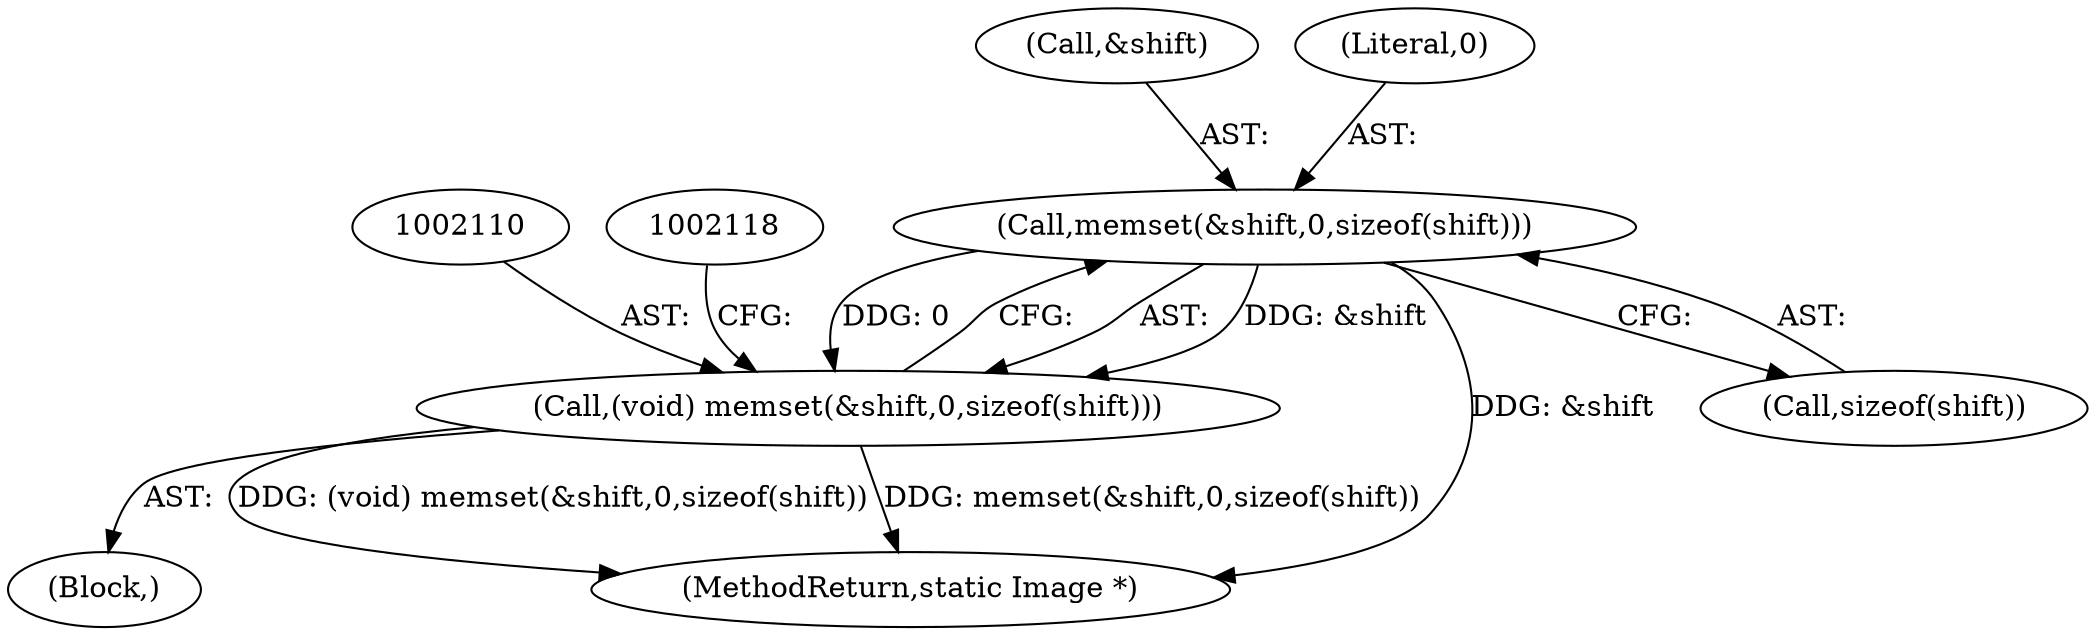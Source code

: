 digraph "0_ImageMagick_ecb31dbad39ccdc65868d5d2a37f0f0521250832@API" {
"1002111" [label="(Call,memset(&shift,0,sizeof(shift)))"];
"1002109" [label="(Call,(void) memset(&shift,0,sizeof(shift)))"];
"1002111" [label="(Call,memset(&shift,0,sizeof(shift)))"];
"1003949" [label="(MethodReturn,static Image *)"];
"1002115" [label="(Call,sizeof(shift))"];
"1002109" [label="(Call,(void) memset(&shift,0,sizeof(shift)))"];
"1002112" [label="(Call,&shift)"];
"1002114" [label="(Literal,0)"];
"1000252" [label="(Block,)"];
"1002111" -> "1002109"  [label="AST: "];
"1002111" -> "1002115"  [label="CFG: "];
"1002112" -> "1002111"  [label="AST: "];
"1002114" -> "1002111"  [label="AST: "];
"1002115" -> "1002111"  [label="AST: "];
"1002109" -> "1002111"  [label="CFG: "];
"1002111" -> "1003949"  [label="DDG: &shift"];
"1002111" -> "1002109"  [label="DDG: &shift"];
"1002111" -> "1002109"  [label="DDG: 0"];
"1002109" -> "1000252"  [label="AST: "];
"1002110" -> "1002109"  [label="AST: "];
"1002118" -> "1002109"  [label="CFG: "];
"1002109" -> "1003949"  [label="DDG: memset(&shift,0,sizeof(shift))"];
"1002109" -> "1003949"  [label="DDG: (void) memset(&shift,0,sizeof(shift))"];
}

